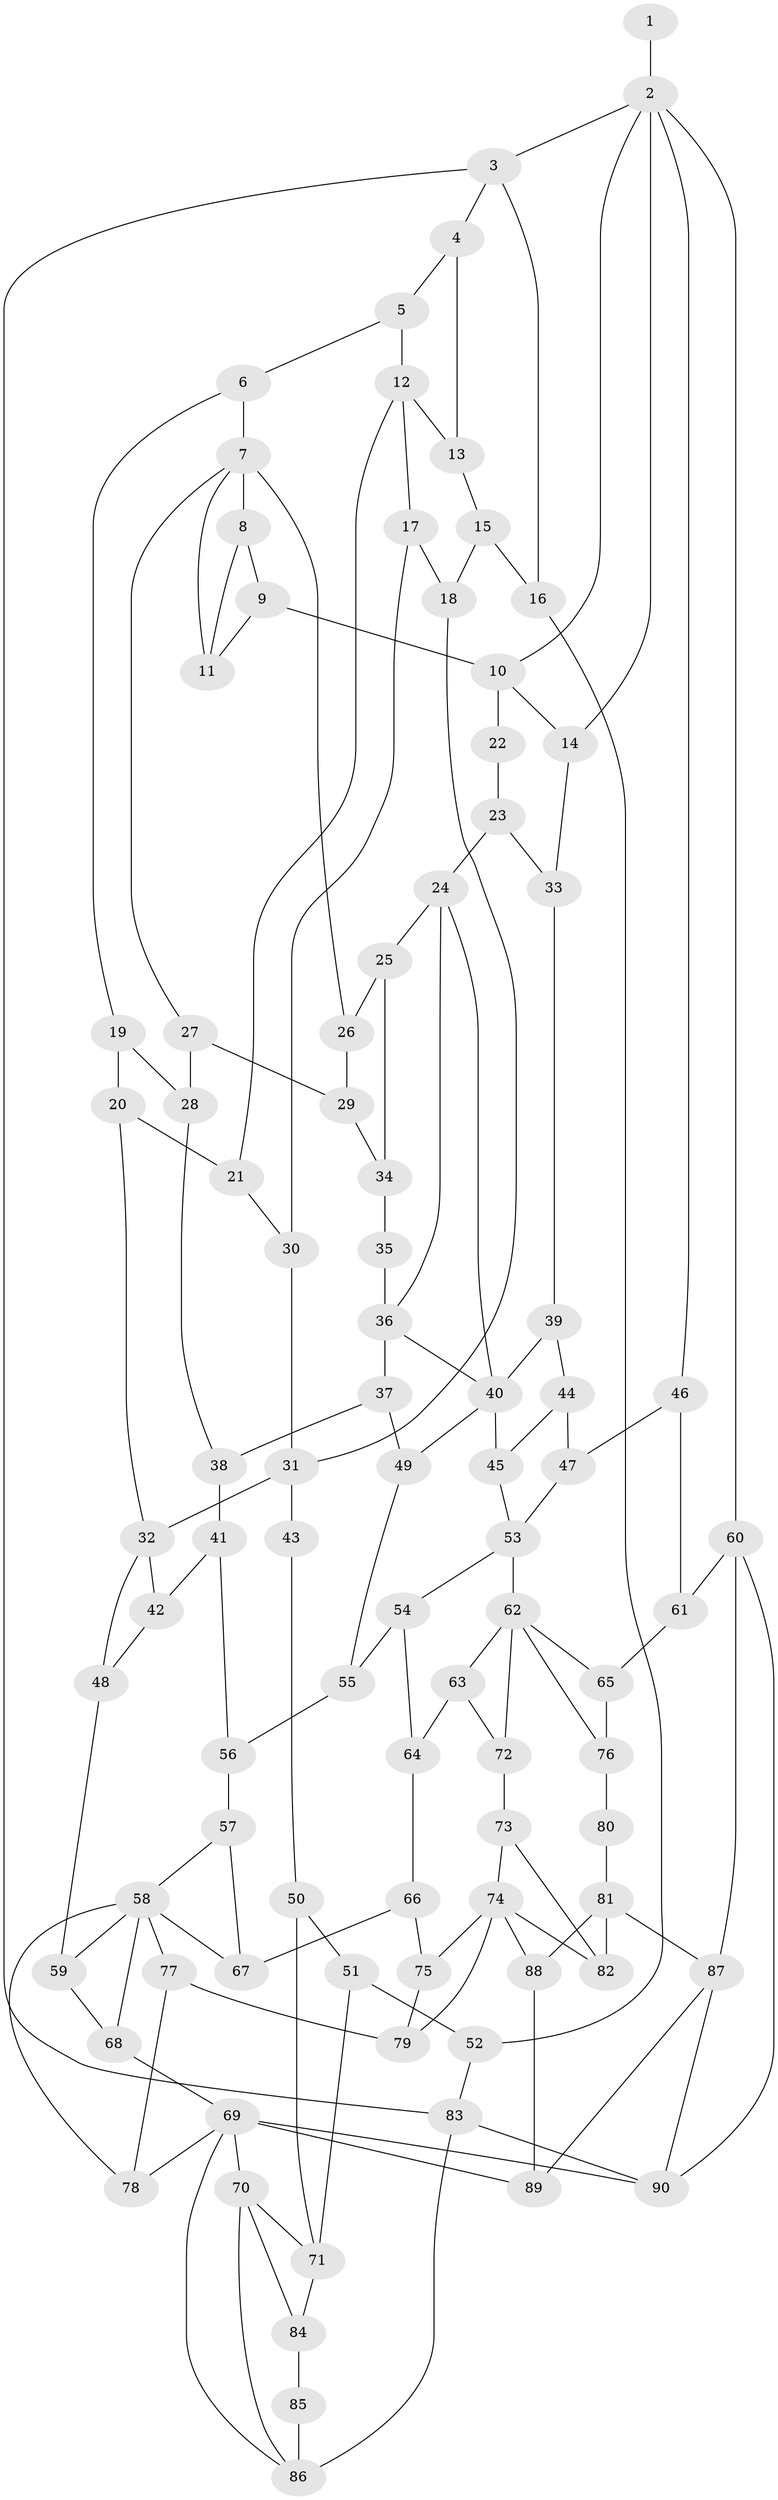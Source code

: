 // original degree distribution, {3: 0.013422818791946308, 6: 0.18791946308724833, 4: 0.2080536912751678, 5: 0.5906040268456376}
// Generated by graph-tools (version 1.1) at 2025/54/03/04/25 22:54:39]
// undirected, 90 vertices, 148 edges
graph export_dot {
  node [color=gray90,style=filled];
  1;
  2;
  3;
  4;
  5;
  6;
  7;
  8;
  9;
  10;
  11;
  12;
  13;
  14;
  15;
  16;
  17;
  18;
  19;
  20;
  21;
  22;
  23;
  24;
  25;
  26;
  27;
  28;
  29;
  30;
  31;
  32;
  33;
  34;
  35;
  36;
  37;
  38;
  39;
  40;
  41;
  42;
  43;
  44;
  45;
  46;
  47;
  48;
  49;
  50;
  51;
  52;
  53;
  54;
  55;
  56;
  57;
  58;
  59;
  60;
  61;
  62;
  63;
  64;
  65;
  66;
  67;
  68;
  69;
  70;
  71;
  72;
  73;
  74;
  75;
  76;
  77;
  78;
  79;
  80;
  81;
  82;
  83;
  84;
  85;
  86;
  87;
  88;
  89;
  90;
  1 -- 2 [weight=2.0];
  2 -- 3 [weight=1.0];
  2 -- 10 [weight=1.0];
  2 -- 14 [weight=1.0];
  2 -- 46 [weight=1.0];
  2 -- 60 [weight=1.0];
  3 -- 4 [weight=1.0];
  3 -- 16 [weight=1.0];
  3 -- 83 [weight=1.0];
  4 -- 5 [weight=1.0];
  4 -- 13 [weight=1.0];
  5 -- 6 [weight=2.0];
  5 -- 12 [weight=2.0];
  6 -- 7 [weight=2.0];
  6 -- 19 [weight=1.0];
  7 -- 8 [weight=1.0];
  7 -- 11 [weight=1.0];
  7 -- 26 [weight=1.0];
  7 -- 27 [weight=1.0];
  8 -- 9 [weight=1.0];
  8 -- 11 [weight=1.0];
  9 -- 10 [weight=2.0];
  9 -- 11 [weight=1.0];
  10 -- 14 [weight=1.0];
  10 -- 22 [weight=2.0];
  12 -- 13 [weight=2.0];
  12 -- 17 [weight=1.0];
  12 -- 21 [weight=1.0];
  13 -- 15 [weight=1.0];
  14 -- 33 [weight=1.0];
  15 -- 16 [weight=1.0];
  15 -- 18 [weight=1.0];
  16 -- 52 [weight=1.0];
  17 -- 18 [weight=1.0];
  17 -- 30 [weight=1.0];
  18 -- 31 [weight=1.0];
  19 -- 20 [weight=1.0];
  19 -- 28 [weight=1.0];
  20 -- 21 [weight=1.0];
  20 -- 32 [weight=1.0];
  21 -- 30 [weight=1.0];
  22 -- 23 [weight=1.0];
  23 -- 24 [weight=1.0];
  23 -- 33 [weight=1.0];
  24 -- 25 [weight=1.0];
  24 -- 36 [weight=1.0];
  24 -- 40 [weight=1.0];
  25 -- 26 [weight=1.0];
  25 -- 34 [weight=1.0];
  26 -- 29 [weight=1.0];
  27 -- 28 [weight=1.0];
  27 -- 29 [weight=1.0];
  28 -- 38 [weight=1.0];
  29 -- 34 [weight=1.0];
  30 -- 31 [weight=1.0];
  31 -- 32 [weight=2.0];
  31 -- 43 [weight=2.0];
  32 -- 42 [weight=1.0];
  32 -- 48 [weight=1.0];
  33 -- 39 [weight=1.0];
  34 -- 35 [weight=1.0];
  35 -- 36 [weight=2.0];
  36 -- 37 [weight=1.0];
  36 -- 40 [weight=1.0];
  37 -- 38 [weight=1.0];
  37 -- 49 [weight=1.0];
  38 -- 41 [weight=1.0];
  39 -- 40 [weight=1.0];
  39 -- 44 [weight=1.0];
  40 -- 45 [weight=1.0];
  40 -- 49 [weight=2.0];
  41 -- 42 [weight=1.0];
  41 -- 56 [weight=1.0];
  42 -- 48 [weight=1.0];
  43 -- 50 [weight=1.0];
  44 -- 45 [weight=1.0];
  44 -- 47 [weight=1.0];
  45 -- 53 [weight=1.0];
  46 -- 47 [weight=1.0];
  46 -- 61 [weight=1.0];
  47 -- 53 [weight=1.0];
  48 -- 59 [weight=1.0];
  49 -- 55 [weight=1.0];
  50 -- 51 [weight=1.0];
  50 -- 71 [weight=1.0];
  51 -- 52 [weight=1.0];
  51 -- 71 [weight=1.0];
  52 -- 83 [weight=1.0];
  53 -- 54 [weight=1.0];
  53 -- 62 [weight=2.0];
  54 -- 55 [weight=1.0];
  54 -- 64 [weight=1.0];
  55 -- 56 [weight=1.0];
  56 -- 57 [weight=1.0];
  57 -- 58 [weight=1.0];
  57 -- 67 [weight=1.0];
  58 -- 59 [weight=1.0];
  58 -- 67 [weight=1.0];
  58 -- 68 [weight=1.0];
  58 -- 77 [weight=1.0];
  58 -- 78 [weight=1.0];
  59 -- 68 [weight=1.0];
  60 -- 61 [weight=1.0];
  60 -- 87 [weight=1.0];
  60 -- 90 [weight=1.0];
  61 -- 65 [weight=1.0];
  62 -- 63 [weight=1.0];
  62 -- 65 [weight=1.0];
  62 -- 72 [weight=1.0];
  62 -- 76 [weight=1.0];
  63 -- 64 [weight=1.0];
  63 -- 72 [weight=1.0];
  64 -- 66 [weight=1.0];
  65 -- 76 [weight=1.0];
  66 -- 67 [weight=1.0];
  66 -- 75 [weight=1.0];
  68 -- 69 [weight=1.0];
  69 -- 70 [weight=1.0];
  69 -- 78 [weight=1.0];
  69 -- 86 [weight=1.0];
  69 -- 89 [weight=1.0];
  69 -- 90 [weight=1.0];
  70 -- 71 [weight=1.0];
  70 -- 84 [weight=1.0];
  70 -- 86 [weight=1.0];
  71 -- 84 [weight=2.0];
  72 -- 73 [weight=1.0];
  73 -- 74 [weight=1.0];
  73 -- 82 [weight=1.0];
  74 -- 75 [weight=1.0];
  74 -- 79 [weight=1.0];
  74 -- 82 [weight=1.0];
  74 -- 88 [weight=2.0];
  75 -- 79 [weight=1.0];
  76 -- 80 [weight=1.0];
  77 -- 78 [weight=1.0];
  77 -- 79 [weight=1.0];
  80 -- 81 [weight=2.0];
  81 -- 82 [weight=1.0];
  81 -- 87 [weight=2.0];
  81 -- 88 [weight=1.0];
  83 -- 86 [weight=1.0];
  83 -- 90 [weight=1.0];
  84 -- 85 [weight=3.0];
  85 -- 86 [weight=3.0];
  87 -- 89 [weight=1.0];
  87 -- 90 [weight=1.0];
  88 -- 89 [weight=1.0];
}
